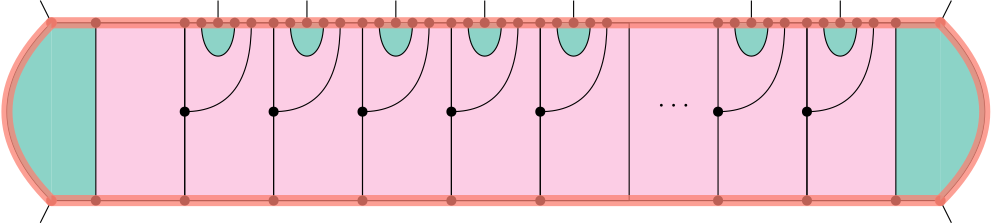 <?xml version="1.0"?>
<!DOCTYPE ipe SYSTEM "ipe.dtd">
<ipe version="70206" creator="Ipe 7.2.7">
<info created="D:20180930100449" modified="D:20190524132516"/>
<ipestyle name="basic">
<symbol name="arrow/arc(spx)">
<path stroke="sym-stroke" fill="sym-stroke" pen="sym-pen">
0 0 m
-1 0.333 l
-1 -0.333 l
h
</path>
</symbol>
<symbol name="arrow/farc(spx)">
<path stroke="sym-stroke" fill="white" pen="sym-pen">
0 0 m
-1 0.333 l
-1 -0.333 l
h
</path>
</symbol>
<symbol name="arrow/ptarc(spx)">
<path stroke="sym-stroke" fill="sym-stroke" pen="sym-pen">
0 0 m
-1 0.333 l
-0.8 0 l
-1 -0.333 l
h
</path>
</symbol>
<symbol name="arrow/fptarc(spx)">
<path stroke="sym-stroke" fill="white" pen="sym-pen">
0 0 m
-1 0.333 l
-0.8 0 l
-1 -0.333 l
h
</path>
</symbol>
<symbol name="mark/circle(sx)" transformations="translations">
<path fill="sym-stroke">
0.6 0 0 0.6 0 0 e
0.4 0 0 0.4 0 0 e
</path>
</symbol>
<symbol name="mark/disk(sx)" transformations="translations">
<path fill="sym-stroke">
0.6 0 0 0.6 0 0 e
</path>
</symbol>
<symbol name="mark/fdisk(sfx)" transformations="translations">
<group>
<path fill="sym-fill">
0.5 0 0 0.5 0 0 e
</path>
<path fill="sym-stroke" fillrule="eofill">
0.6 0 0 0.6 0 0 e
0.4 0 0 0.4 0 0 e
</path>
</group>
</symbol>
<symbol name="mark/box(sx)" transformations="translations">
<path fill="sym-stroke" fillrule="eofill">
-0.6 -0.6 m
0.6 -0.6 l
0.6 0.6 l
-0.6 0.6 l
h
-0.4 -0.4 m
0.4 -0.4 l
0.4 0.4 l
-0.4 0.4 l
h
</path>
</symbol>
<symbol name="mark/square(sx)" transformations="translations">
<path fill="sym-stroke">
-0.6 -0.6 m
0.6 -0.6 l
0.6 0.6 l
-0.6 0.6 l
h
</path>
</symbol>
<symbol name="mark/fsquare(sfx)" transformations="translations">
<group>
<path fill="sym-fill">
-0.5 -0.5 m
0.5 -0.5 l
0.5 0.5 l
-0.5 0.5 l
h
</path>
<path fill="sym-stroke" fillrule="eofill">
-0.6 -0.6 m
0.6 -0.6 l
0.6 0.6 l
-0.6 0.6 l
h
-0.4 -0.4 m
0.4 -0.4 l
0.4 0.4 l
-0.4 0.4 l
h
</path>
</group>
</symbol>
<symbol name="mark/cross(sx)" transformations="translations">
<group>
<path fill="sym-stroke">
-0.43 -0.57 m
0.57 0.43 l
0.43 0.57 l
-0.57 -0.43 l
h
</path>
<path fill="sym-stroke">
-0.43 0.57 m
0.57 -0.43 l
0.43 -0.57 l
-0.57 0.43 l
h
</path>
</group>
</symbol>
<symbol name="arrow/fnormal(spx)">
<path stroke="sym-stroke" fill="white" pen="sym-pen">
0 0 m
-1 0.333 l
-1 -0.333 l
h
</path>
</symbol>
<symbol name="arrow/pointed(spx)">
<path stroke="sym-stroke" fill="sym-stroke" pen="sym-pen">
0 0 m
-1 0.333 l
-0.8 0 l
-1 -0.333 l
h
</path>
</symbol>
<symbol name="arrow/fpointed(spx)">
<path stroke="sym-stroke" fill="white" pen="sym-pen">
0 0 m
-1 0.333 l
-0.8 0 l
-1 -0.333 l
h
</path>
</symbol>
<symbol name="arrow/linear(spx)">
<path stroke="sym-stroke" pen="sym-pen">
-1 0.333 m
0 0 l
-1 -0.333 l
</path>
</symbol>
<symbol name="arrow/fdouble(spx)">
<path stroke="sym-stroke" fill="white" pen="sym-pen">
0 0 m
-1 0.333 l
-1 -0.333 l
h
-1 0 m
-2 0.333 l
-2 -0.333 l
h
</path>
</symbol>
<symbol name="arrow/double(spx)">
<path stroke="sym-stroke" fill="sym-stroke" pen="sym-pen">
0 0 m
-1 0.333 l
-1 -0.333 l
h
-1 0 m
-2 0.333 l
-2 -0.333 l
h
</path>
</symbol>
<pen name="heavier" value="0.8"/>
<pen name="fat" value="1.2"/>
<pen name="ultrafat" value="2"/>
<symbolsize name="large" value="5"/>
<symbolsize name="small" value="2"/>
<symbolsize name="tiny" value="1.1"/>
<arrowsize name="large" value="10"/>
<arrowsize name="small" value="5"/>
<arrowsize name="tiny" value="3"/>
<color name="red" value="1 0 0"/>
<color name="green" value="0 1 0"/>
<color name="blue" value="0 0 1"/>
<color name="yellow" value="1 1 0"/>
<color name="orange" value="1 0.647 0"/>
<color name="gold" value="1 0.843 0"/>
<color name="purple" value="0.627 0.125 0.941"/>
<color name="gray" value="0.745"/>
<color name="brown" value="0.647 0.165 0.165"/>
<color name="navy" value="0 0 0.502"/>
<color name="pink" value="1 0.753 0.796"/>
<color name="seagreen" value="0.18 0.545 0.341"/>
<color name="turquoise" value="0.251 0.878 0.816"/>
<color name="violet" value="0.933 0.51 0.933"/>
<color name="darkblue" value="0 0 0.545"/>
<color name="darkcyan" value="0 0.545 0.545"/>
<color name="darkgray" value="0.663"/>
<color name="darkgreen" value="0 0.392 0"/>
<color name="darkmagenta" value="0.545 0 0.545"/>
<color name="darkorange" value="1 0.549 0"/>
<color name="darkred" value="0.545 0 0"/>
<color name="lightblue" value="0.678 0.847 0.902"/>
<color name="lightcyan" value="0.878 1 1"/>
<color name="lightgray" value="0.827"/>
<color name="lightgreen" value="0.565 0.933 0.565"/>
<color name="lightyellow" value="1 1 0.878"/>
<dashstyle name="dashed" value="[4] 0"/>
<dashstyle name="dotted" value="[1 3] 0"/>
<dashstyle name="dash dotted" value="[4 2 1 2] 0"/>
<dashstyle name="dash dot dotted" value="[4 2 1 2 1 2] 0"/>
<textsize name="large" value="\large"/>
<textsize name="small" value="\small"/>
<textsize name="tiny" value="\tiny"/>
<textsize name="Large" value="\Large"/>
<textsize name="LARGE" value="\LARGE"/>
<textsize name="huge" value="\huge"/>
<textsize name="Huge" value="\Huge"/>
<textsize name="footnote" value="\footnotesize"/>
<textstyle name="center" begin="\begin{center}" end="\end{center}"/>
<textstyle name="itemize" begin="\begin{itemize}" end="\end{itemize}"/>
<textstyle name="item" begin="\begin{itemize}\item{}" end="\end{itemize}"/>
<gridsize name="4 pts" value="4"/>
<gridsize name="8 pts (~3 mm)" value="8"/>
<gridsize name="16 pts (~6 mm)" value="16"/>
<gridsize name="32 pts (~12 mm)" value="32"/>
<gridsize name="10 pts (~3.5 mm)" value="10"/>
<gridsize name="20 pts (~7 mm)" value="20"/>
<gridsize name="14 pts (~5 mm)" value="14"/>
<gridsize name="28 pts (~10 mm)" value="28"/>
<gridsize name="56 pts (~20 mm)" value="56"/>
<anglesize name="90 deg" value="90"/>
<anglesize name="60 deg" value="60"/>
<anglesize name="45 deg" value="45"/>
<anglesize name="30 deg" value="30"/>
<anglesize name="22.5 deg" value="22.5"/>
<opacity name="10%" value="0.1"/>
<opacity name="30%" value="0.3"/>
<opacity name="50%" value="0.5"/>
<opacity name="75%" value="0.75"/>
<tiling name="falling" angle="-60" step="4" width="1"/>
<tiling name="rising" angle="30" step="4" width="1"/>
</ipestyle>
<ipestyle name="brew">
<pen name="fattyfatfat" value="4"/>
<color name="brew1" value="0.552 0.827 0.78"/>
<color name="brew2" value="1 1 0.701"/>
<color name="brew3" value="0.745 0.729 0.854"/>
<color name="brew4" value="0.984 0.501 0.447"/>
<color name="brew5" value="0.501 0.694 0.827"/>
<color name="brew6" value="0.992 0.705 0.384"/>
<color name="brew7" value="0.701 0.87 0.411"/>
<color name="brew8" value="0.988 0.803 0.898"/>
<color name="aliceblue" value="0.941 0.973 1"/>
</ipestyle>
<page>
<layer name="alpha"/>
<layer name="C"/>
<view layers="alpha C" active="C"/>
<path layer="alpha" fill="brew1">
352 768 m
352 704 l
368 704 l
368 768 l
h
</path>
<path fill="brew1">
48 768 m
48 704 l
64 704 l
64 768 l
h
</path>
<path fill="brew8">
64 768 m
64 704 l
352 704 l
352 768 l
h
</path>
<path matrix="1 0 0 1 2 0" stroke="black" fill="brew1">
100 768 m
100 752
112 752
112 768 c
</path>
<path stroke="black">
128 768 m
128 704 l
160 704 l
160 768 l
h
</path>
<path matrix="1 0 0 1 32 0" stroke="black">
128 768 m
128 704 l
160 704 l
160 768 l
h
</path>
<path matrix="1 0 0 1 64 0" stroke="black">
128 768 m
128 704 l
160 704 l
160 768 l
h
</path>
<path matrix="1 0 0 1 96 0" stroke="black">
128 768 m
128 704 l
160 704 l
160 768 l
h
</path>
<text transformations="translations" pos="272 736" stroke="black" type="label" width="11.623" height="4.428" depth="0" halign="center" valign="baseline" style="math">\cdots</text>
<path matrix="1 0 0 1 160 0" stroke="black">
128 768 m
128 704 l
160 704 l
160 768 l
h
</path>
<path matrix="1 0 0 1 192 0" stroke="black">
128 768 m
128 704 l
160 704 l
160 768 l
h
</path>
<path matrix="1 0 0 1 -32 0" stroke="black">
128 768 m
128 704 l
160 704 l
160 768 l
h
</path>
<path stroke="black">
64 768 m
64 704 l
96 704 l
96 768 l
h
</path>
<path stroke="black">
48 768 m
368 768 l
</path>
<path stroke="black">
48 704 m
368 704 l
</path>
<path stroke="black" fill="brew1">
368 704 m
400 736
368 768 c
</path>
<path stroke="black" fill="brew1">
48 768 m
16 736
48 704 c
</path>
<path stroke="black">
96 736 m
120 736
120 768 c
</path>
<use name="mark/disk(sx)" pos="96 736" size="normal" stroke="black"/>
<use matrix="1 0 0 1 2 0" name="mark/disk(sx)" pos="100 768" size="normal" stroke="black"/>
<use name="mark/disk(sx)" pos="96 768" size="normal" stroke="black"/>
<use matrix="1 0 0 1 2 0" name="mark/disk(sx)" pos="112 768" size="normal" stroke="black"/>
<use name="mark/disk(sx)" pos="120 768" size="normal" stroke="black"/>
<use name="mark/disk(sx)" pos="96 704" size="normal" stroke="black"/>
<path matrix="1 0 0 1 34 0" stroke="black" fill="brew1">
100 768 m
100 752
112 752
112 768 c
</path>
<path matrix="1 0 0 1 32 0" stroke="black">
96 736 m
120 736
120 768 c
</path>
<use matrix="1 0 0 1 32 0" name="mark/disk(sx)" pos="96 736" size="normal" stroke="black"/>
<use matrix="1 0 0 1 34 0" name="mark/disk(sx)" pos="100 768" size="normal" stroke="black"/>
<use matrix="1 0 0 1 32 0" name="mark/disk(sx)" pos="96 768" size="normal" stroke="black"/>
<use matrix="1 0 0 1 34 0" name="mark/disk(sx)" pos="112 768" size="normal" stroke="black"/>
<use matrix="1 0 0 1 32 0" name="mark/disk(sx)" pos="120 768" size="normal" stroke="black"/>
<use matrix="1 0 0 1 32 0" name="mark/disk(sx)" pos="96 704" size="normal" stroke="black"/>
<path matrix="1 0 0 1 66 0" stroke="black" fill="brew1">
100 768 m
100 752
112 752
112 768 c
</path>
<path matrix="1 0 0 1 64 0" stroke="black">
96 736 m
120 736
120 768 c
</path>
<use matrix="1 0 0 1 64 0" name="mark/disk(sx)" pos="96 736" size="normal" stroke="black"/>
<use matrix="1 0 0 1 66 0" name="mark/disk(sx)" pos="100 768" size="normal" stroke="black"/>
<use matrix="1 0 0 1 64 0" name="mark/disk(sx)" pos="96 768" size="normal" stroke="black"/>
<use matrix="1 0 0 1 66 0" name="mark/disk(sx)" pos="112 768" size="normal" stroke="black"/>
<use matrix="1 0 0 1 64 0" name="mark/disk(sx)" pos="120 768" size="normal" stroke="black"/>
<use matrix="1 0 0 1 64 0" name="mark/disk(sx)" pos="96 704" size="normal" stroke="black"/>
<path matrix="1 0 0 1 98 0" stroke="black" fill="brew1">
100 768 m
100 752
112 752
112 768 c
</path>
<path matrix="1 0 0 1 96 0" stroke="black">
96 736 m
120 736
120 768 c
</path>
<use matrix="1 0 0 1 96 0" name="mark/disk(sx)" pos="96 736" size="normal" stroke="black"/>
<use matrix="1 0 0 1 98 0" name="mark/disk(sx)" pos="100 768" size="normal" stroke="black"/>
<use matrix="1 0 0 1 96 0" name="mark/disk(sx)" pos="96 768" size="normal" stroke="black"/>
<use matrix="1 0 0 1 98 0" name="mark/disk(sx)" pos="112 768" size="normal" stroke="black"/>
<use matrix="1 0 0 1 96 0" name="mark/disk(sx)" pos="120 768" size="normal" stroke="black"/>
<use matrix="1 0 0 1 96 0" name="mark/disk(sx)" pos="96 704" size="normal" stroke="black"/>
<path matrix="1 0 0 1 130 0" stroke="black" fill="brew1">
100 768 m
100 752
112 752
112 768 c
</path>
<path matrix="1 0 0 1 128 0" stroke="black">
96 736 m
120 736
120 768 c
</path>
<use matrix="1 0 0 1 128 0" name="mark/disk(sx)" pos="96 736" size="normal" stroke="black"/>
<use matrix="1 0 0 1 130 0" name="mark/disk(sx)" pos="100 768" size="normal" stroke="black"/>
<use matrix="1 0 0 1 128 0" name="mark/disk(sx)" pos="96 768" size="normal" stroke="black"/>
<use matrix="1 0 0 1 130 0" name="mark/disk(sx)" pos="112 768" size="normal" stroke="black"/>
<use matrix="1 0 0 1 128 0" name="mark/disk(sx)" pos="120 768" size="normal" stroke="black"/>
<use matrix="1 0 0 1 128 0" name="mark/disk(sx)" pos="96 704" size="normal" stroke="black"/>
<path matrix="1 0 0 1 194 0" stroke="black" fill="brew1">
100 768 m
100 752
112 752
112 768 c
</path>
<path matrix="1 0 0 1 192 0" stroke="black">
96 736 m
120 736
120 768 c
</path>
<use matrix="1 0 0 1 192 0" name="mark/disk(sx)" pos="96 736" size="normal" stroke="black"/>
<use matrix="1 0 0 1 194 0" name="mark/disk(sx)" pos="100 768" size="normal" stroke="black"/>
<use matrix="1 0 0 1 192 0" name="mark/disk(sx)" pos="96 768" size="normal" stroke="black"/>
<use matrix="1 0 0 1 194 0" name="mark/disk(sx)" pos="112 768" size="normal" stroke="black"/>
<use matrix="1 0 0 1 192 0" name="mark/disk(sx)" pos="120 768" size="normal" stroke="black"/>
<use matrix="1 0 0 1 192 0" name="mark/disk(sx)" pos="96 704" size="normal" stroke="black"/>
<path matrix="1 0 0 1 226 0" stroke="black" fill="brew1">
100 768 m
100 752
112 752
112 768 c
</path>
<path matrix="1 0 0 1 224 0" stroke="black">
96 736 m
120 736
120 768 c
</path>
<use matrix="1 0 0 1 224 0" name="mark/disk(sx)" pos="96 736" size="normal" stroke="black"/>
<use matrix="1 0 0 1 226 0" name="mark/disk(sx)" pos="100 768" size="normal" stroke="black"/>
<use matrix="1 0 0 1 224 0" name="mark/disk(sx)" pos="96 768" size="normal" stroke="black"/>
<use matrix="1 0 0 1 226 0" name="mark/disk(sx)" pos="112 768" size="normal" stroke="black"/>
<use matrix="1 0 0 1 224 0" name="mark/disk(sx)" pos="120 768" size="normal" stroke="black"/>
<use matrix="1 0 0 1 224 0" name="mark/disk(sx)" pos="96 704" size="normal" stroke="black"/>
<use name="mark/disk(sx)" pos="48 768" size="normal" stroke="black"/>
<use name="mark/disk(sx)" pos="48 704" size="normal" stroke="black"/>
<use name="mark/disk(sx)" pos="64 704" size="normal" stroke="black"/>
<use name="mark/disk(sx)" pos="64 768" size="normal" stroke="black"/>
<use name="mark/disk(sx)" pos="368 768" size="normal" stroke="black"/>
<use name="mark/disk(sx)" pos="368 704" size="normal" stroke="black"/>
<use name="mark/disk(sx)" pos="352 704" size="normal" stroke="black"/>
<use name="mark/disk(sx)" pos="352 768" size="normal" stroke="black"/>
<path matrix="0.5 0 0 0.5 51 384" stroke="black">
102 768 m
114 768 l
</path>
<use name="mark/disk(sx)" pos="108 768" size="normal" stroke="black"/>
<path stroke="black">
108 768 m
108 776 l
</path>
<use matrix="1 0 0 1 32 0" name="mark/disk(sx)" pos="108 768" size="normal" stroke="black"/>
<path matrix="1 0 0 1 32 0" stroke="black">
108 768 m
108 776 l
</path>
<use matrix="1 0 0 1 64 0" name="mark/disk(sx)" pos="108 768" size="normal" stroke="black"/>
<path matrix="1 0 0 1 64 0" stroke="black">
108 768 m
108 776 l
</path>
<use matrix="1 0 0 1 96 0" name="mark/disk(sx)" pos="108 768" size="normal" stroke="black"/>
<path matrix="1 0 0 1 96 0" stroke="black">
108 768 m
108 776 l
</path>
<use matrix="1 0 0 1 128 0" name="mark/disk(sx)" pos="108 768" size="normal" stroke="black"/>
<path matrix="1 0 0 1 128 0" stroke="black">
108 768 m
108 776 l
</path>
<use matrix="1 0 0 1 192 0" name="mark/disk(sx)" pos="108 768" size="normal" stroke="black"/>
<path matrix="1 0 0 1 192 0" stroke="black">
108 768 m
108 776 l
</path>
<use matrix="1 0 0 1 224 0" name="mark/disk(sx)" pos="108 768" size="normal" stroke="black"/>
<path matrix="1 0 0 1 224 0" stroke="black">
108 768 m
108 776 l
</path>
<path stroke="black">
48 768 m
44 776 l
</path>
<path stroke="black">
48 704 m
44 696 l
</path>
<path stroke="black">
368 704 m
372 696 l
</path>
<path stroke="black">
368 768 m
372 776 l
</path>
<path layer="C" stroke="brew4" pen="fattyfatfat" cap="1" opacity="75%">
48 768 m
368 768 l
</path>
<path stroke="brew4" pen="fattyfatfat" cap="1" opacity="75%">
48 704 m
368 704 l
</path>
<path stroke="brew4" fill="brew1" pen="fattyfatfat" cap="1" opacity="75%">
368 704 m
400 736
368 768 c
</path>
<path stroke="brew4" fill="brew1" pen="fattyfatfat" cap="1" opacity="75%">
48 768 m
16 736
48 704 c
</path>
</page>
</ipe>

